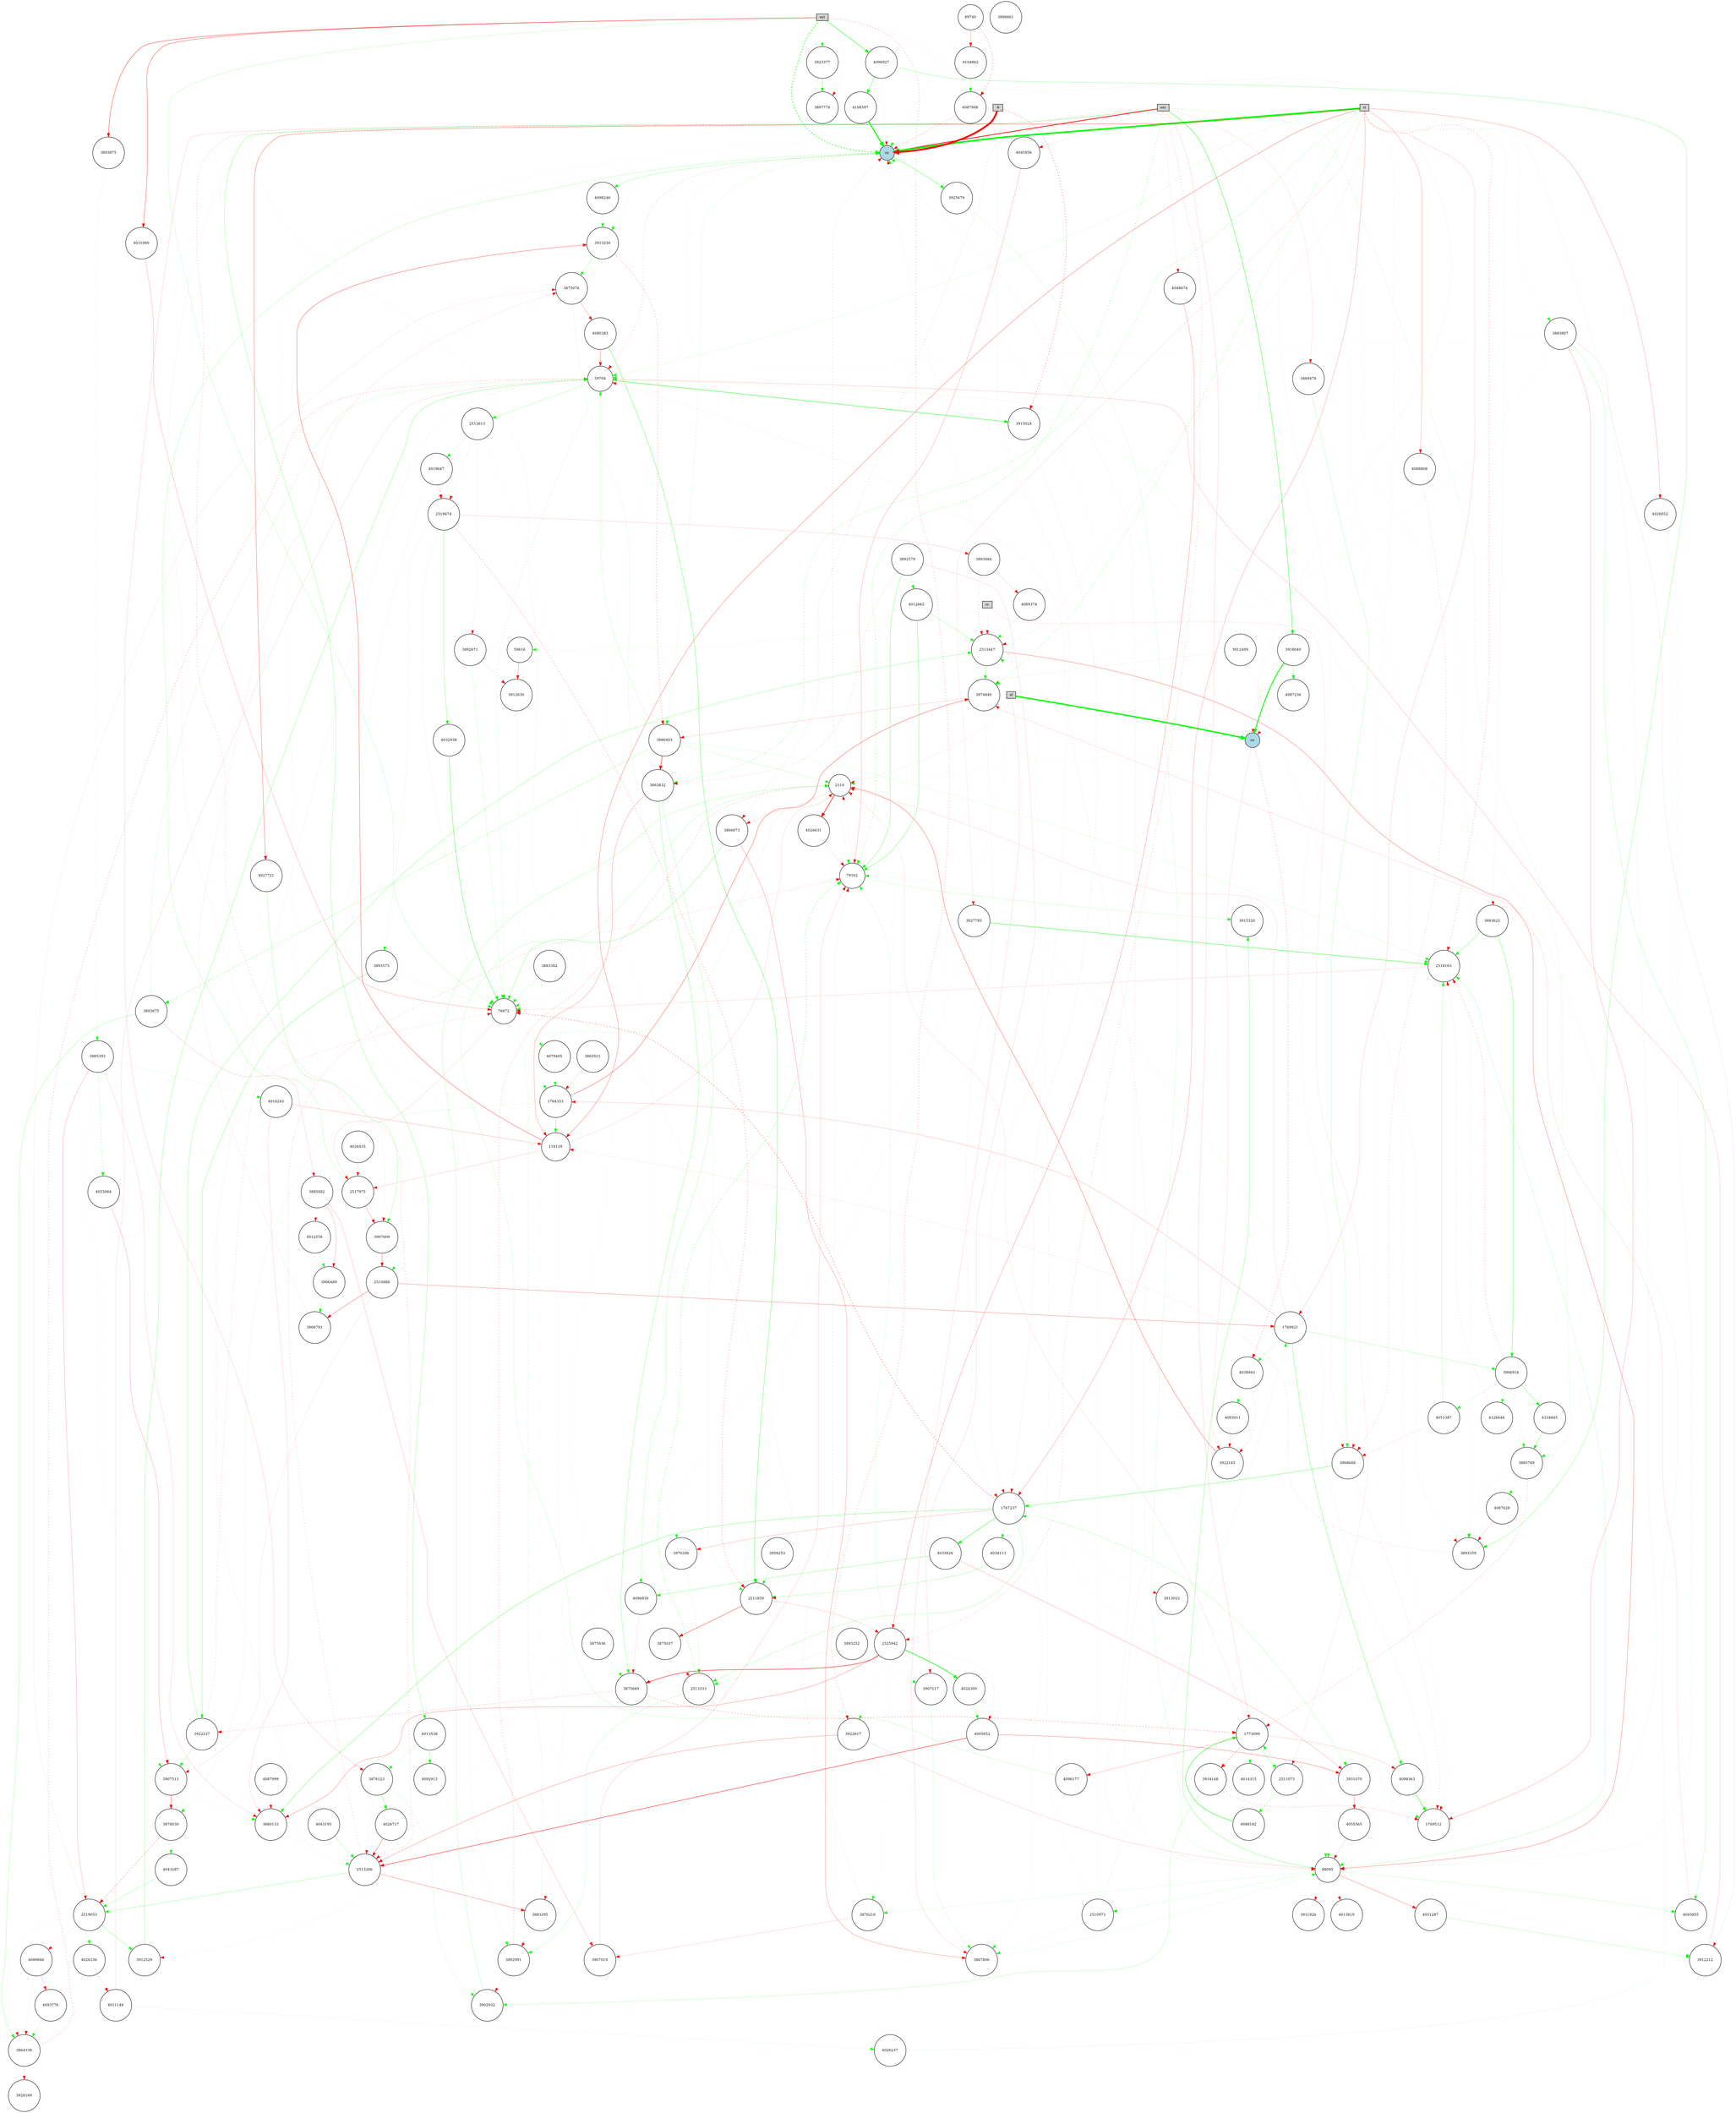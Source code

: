 digraph {
	node [fontsize=9 height=0.2 shape=circle width=0.2]
	ext [fillcolor=lightgray shape=box style=filled]
	eyt [fillcolor=lightgray shape=box style=filled]
	sf [fillcolor=lightgray shape=box style=filled]
	sl [fillcolor=lightgray shape=box style=filled]
	sr [fillcolor=lightgray shape=box style=filled]
	-6 [fillcolor=lightgray shape=box style=filled]
	ux [fillcolor=lightblue style=filled]
	uy [fillcolor=lightblue style=filled]
	1764353 [fillcolor=white style=filled]
	3893252 [fillcolor=white style=filled]
	2519053 [fillcolor=white style=filled]
	4012558 [fillcolor=white style=filled]
	4055565 [fillcolor=white style=filled]
	3913234 [fillcolor=white style=filled]
	3912212 [fillcolor=white style=filled]
	4043287 [fillcolor=white style=filled]
	3874840 [fillcolor=white style=filled]
	3907609 [fillcolor=white style=filled]
	4055064 [fillcolor=white style=filled]
	4089374 [fillcolor=white style=filled]
	4045855 [fillcolor=white style=filled]
	88095 [fillcolor=white style=filled]
	2513447 [fillcolor=white style=filled]
	1769512 [fillcolor=white style=filled]
	2510888 [fillcolor=white style=filled]
	1773099 [fillcolor=white style=filled]
	3907117 [fillcolor=white style=filled]
	3915320 [fillcolor=white style=filled]
	4034113 [fillcolor=white style=filled]
	2114 [fillcolor=white style=filled]
	4026435 [fillcolor=white style=filled]
	3886661 [fillcolor=white style=filled]
	4093011 [fillcolor=white style=filled]
	4031060 [fillcolor=white style=filled]
	3875936 [fillcolor=white style=filled]
	4087908 [fillcolor=white style=filled]
	3883622 [fillcolor=white style=filled]
	3928169 [fillcolor=white style=filled]
	3893359 [fillcolor=white style=filled]
	4016243 [fillcolor=white style=filled]
	3893875 [fillcolor=white style=filled]
	4012665 [fillcolor=white style=filled]
	2519674 [fillcolor=white style=filled]
	2510973 [fillcolor=white style=filled]
	4045956 [fillcolor=white style=filled]
	4011148 [fillcolor=white style=filled]
	89740 [fillcolor=white style=filled]
	2518163 [fillcolor=white style=filled]
	3867806 [fillcolor=white style=filled]
	4104862 [fillcolor=white style=filled]
	3970206 [fillcolor=white style=filled]
	3925679 [fillcolor=white style=filled]
	4096177 [fillcolor=white style=filled]
	3922617 [fillcolor=white style=filled]
	3876030 [fillcolor=white style=filled]
	4087999 [fillcolor=white style=filled]
	4026052 [fillcolor=white style=filled]
	3880133 [fillcolor=white style=filled]
	4098246 [fillcolor=white style=filled]
	3885769 [fillcolor=white style=filled]
	3918040 [fillcolor=white style=filled]
	3912409 [fillcolor=white style=filled]
	3875037 [fillcolor=white style=filled]
	59616 [fillcolor=white style=filled]
	3922145 [fillcolor=white style=filled]
	2511073 [fillcolor=white style=filled]
	2512613 [fillcolor=white style=filled]
	3906791 [fillcolor=white style=filled]
	3927785 [fillcolor=white style=filled]
	4014315 [fillcolor=white style=filled]
	3893484 [fillcolor=white style=filled]
	4126446 [fillcolor=white style=filled]
	4035826 [fillcolor=white style=filled]
	3911926 [fillcolor=white style=filled]
	2525942 [fillcolor=white style=filled]
	3866873 [fillcolor=white style=filled]
	4013819 [fillcolor=white style=filled]
	4334845 [fillcolor=white style=filled]
	4080383 [fillcolor=white style=filled]
	3892991 [fillcolor=white style=filled]
	3875076 [fillcolor=white style=filled]
	4026631 [fillcolor=white style=filled]
	3915024 [fillcolor=white style=filled]
	3864338 [fillcolor=white style=filled]
	3863832 [fillcolor=white style=filled]
	3876123 [fillcolor=white style=filled]
	3883295 [fillcolor=white style=filled]
	3883807 [fillcolor=white style=filled]
	4038943 [fillcolor=white style=filled]
	4048674 [fillcolor=white style=filled]
	3869478 [fillcolor=white style=filled]
	4079405 [fillcolor=white style=filled]
	4108597 [fillcolor=white style=filled]
	59704 [fillcolor=white style=filled]
	79162 [fillcolor=white style=filled]
	4098363 [fillcolor=white style=filled]
	3922237 [fillcolor=white style=filled]
	4096830 [fillcolor=white style=filled]
	3865921 [fillcolor=white style=filled]
	4089666 [fillcolor=white style=filled]
	3886403 [fillcolor=white style=filled]
	1767237 [fillcolor=white style=filled]
	3893575 [fillcolor=white style=filled]
	4027721 [fillcolor=white style=filled]
	4087628 [fillcolor=white style=filled]
	4093776 [fillcolor=white style=filled]
	3912529 [fillcolor=white style=filled]
	3885393 [fillcolor=white style=filled]
	3875669 [fillcolor=white style=filled]
	4051287 [fillcolor=white style=filled]
	4026717 [fillcolor=white style=filled]
	3913053 [fillcolor=white style=filled]
	3892579 [fillcolor=white style=filled]
	3906916 [fillcolor=white style=filled]
	118129 [fillcolor=white style=filled]
	2513266 [fillcolor=white style=filled]
	3883382 [fillcolor=white style=filled]
	4088182 [fillcolor=white style=filled]
	3876216 [fillcolor=white style=filled]
	4026237 [fillcolor=white style=filled]
	76672 [fillcolor=white style=filled]
	4096927 [fillcolor=white style=filled]
	3914148 [fillcolor=white style=filled]
	4032938 [fillcolor=white style=filled]
	3885482 [fillcolor=white style=filled]
	3893675 [fillcolor=white style=filled]
	3897774 [fillcolor=white style=filled]
	3923377 [fillcolor=white style=filled]
	2513333 [fillcolor=white style=filled]
	3912630 [fillcolor=white style=filled]
	3907513 [fillcolor=white style=filled]
	4043193 [fillcolor=white style=filled]
	3906489 [fillcolor=white style=filled]
	4051387 [fillcolor=white style=filled]
	3931070 [fillcolor=white style=filled]
	3892671 [fillcolor=white style=filled]
	4019647 [fillcolor=white style=filled]
	1769921 [fillcolor=white style=filled]
	4087236 [fillcolor=white style=filled]
	3907019 [fillcolor=white style=filled]
	3902932 [fillcolor=white style=filled]
	2517975 [fillcolor=white style=filled]
	4005852 [fillcolor=white style=filled]
	4026336 [fillcolor=white style=filled]
	4013538 [fillcolor=white style=filled]
	3868648 [fillcolor=white style=filled]
	4088808 [fillcolor=white style=filled]
	4024300 [fillcolor=white style=filled]
	3958253 [fillcolor=white style=filled]
	4092913 [fillcolor=white style=filled]
	2511859 [fillcolor=white style=filled]
	2512613 -> 3970206 [color=green penwidth=0.11798447496896401 style=dotted]
	1769921 -> 4098363 [color=green penwidth=0.5647151677073857 style=solid]
	3880133 -> 2513266 [color=green penwidth=0.10240747205730141 style=dotted]
	2510973 -> 1769921 [color=green penwidth=0.4161699446278029 style=dotted]
	3866873 -> 76672 [color=green penwidth=0.4210880952456465 style=solid]
	2512613 -> 4019647 [color=green penwidth=0.24127557604115238 style=solid]
	3892991 -> 2114 [color=red penwidth=0.5188474602447923 style=dotted]
	2517975 -> uy [color=green penwidth=0.26387277227977357 style=solid]
	3892991 -> 3902932 [color=red penwidth=0.18625159936038926 style=dotted]
	4035826 -> 3931070 [color=red penwidth=0.30288661840492404 style=solid]
	4013538 -> 4092913 [color=green penwidth=0.4253349268778738 style=solid]
	sl -> 88095 [color=green penwidth=0.35451080204248053 style=dotted]
	sl -> 4026052 [color=red penwidth=0.3600470446829038 style=solid]
	sl -> 118129 [color=red penwidth=0.5063608133430829 style=solid]
	4126446 -> 2518163 [color=red penwidth=0.27039098022555375 style=dotted]
	1769921 -> 3906916 [color=green penwidth=0.2997769905860199 style=solid]
	3875037 -> uy [color=green penwidth=0.1760214792090274 style=dotted]
	3907019 -> 79162 [color=red penwidth=0.21773695887646766 style=solid]
	sl -> 1769921 [color=red penwidth=0.2017406633524358 style=solid]
	3885393 -> 3907513 [color=green penwidth=0.19584911312138775 style=dotted]
	3931070 -> 88095 [color=green penwidth=0.22048883230870253 style=dotted]
	4096927 -> 4108597 [color=green penwidth=0.672812661861205 style=solid]
	uy -> uy [color=green penwidth=0.2031750739586237 style=solid]
	59616 -> 3912630 [color=red penwidth=0.46633973189630307 style=solid]
	1767237 -> 4035826 [color=green penwidth=0.7987050507473225 style=solid]
	4016243 -> 118129 [color=red penwidth=0.2719190634599016 style=solid]
	sl -> 3868648 [color=red penwidth=0.1290713140709548 style=dotted]
	2519053 -> 3912529 [color=green penwidth=0.39810537920278743 style=solid]
	4045855 -> 3874840 [color=red penwidth=0.15624796649156666 style=solid]
	3927785 -> 3912529 [color=red penwidth=0.15557239839432666 style=dotted]
	2519674 -> 3893575 [color=green penwidth=0.35829773170591195 style=dotted]
	4026052 -> 88095 [color=red penwidth=0.17670544043979552 style=dotted]
	3892671 -> 76672 [color=green penwidth=0.1981390074380484 style=solid]
	3876123 -> 4026717 [color=green penwidth=0.6015985418875484 style=solid]
	3886403 -> 3863832 [color=red penwidth=1.0259753189623877 style=solid]
	3863832 -> 4096830 [color=green penwidth=0.2714238477950727 style=solid]
	3885482 -> 3907019 [color=red penwidth=0.26605100979440766 style=solid]
	2525942 -> 4024300 [color=green penwidth=1.416070655842488 style=solid]
	-6 -> 1767237 [color=red penwidth=0.17379288372804352 style=dotted]
	uy -> 3925679 [color=green penwidth=0.606093109259712 style=solid]
	sl -> uy [color=green penwidth=4.123160914589312 style=solid]
	eyt -> 3893875 [color=red penwidth=0.7639668656450976 style=solid]
	3922237 -> 3907513 [color=green penwidth=0.27213915037193065 style=solid]
	118129 -> 3913234 [color=red penwidth=0.613670543626471 style=solid]
	3922237 -> 2513447 [color=green penwidth=0.37244825124693137 style=solid]
	4087999 -> 3880133 [color=red penwidth=0.13664161774517292 style=solid]
	3876216 -> 79162 [color=red penwidth=0.2401455821312922 style=dotted]
	3906916 -> 4051387 [color=green penwidth=0.17924339220291108 style=solid]
	4051387 -> 2518163 [color=green penwidth=0.2780259123666689 style=solid]
	4051287 -> 3912212 [color=green penwidth=0.26179372744170526 style=solid]
	2513266 -> 3883295 [color=red penwidth=0.45588821026793747 style=solid]
	3885769 -> 1773099 [color=red penwidth=0.48064555486456206 style=dotted]
	2511859 -> 2525942 [color=red penwidth=0.21361303010126168 style=solid]
	3893675 -> 59704 [color=green penwidth=0.19296320888790813 style=solid]
	3906916 -> 4334845 [color=green penwidth=0.5307731701110255 style=solid]
	3885393 -> 4016243 [color=green penwidth=0.1220331907453975 style=solid]
	3915024 -> 1767237 [color=red penwidth=0.2673811192253507 style=dotted]
	3922617 -> 88095 [color=red penwidth=0.19880846408523045 style=solid]
	4334845 -> 3885769 [color=green penwidth=0.5689004508581788 style=solid]
	1764353 -> 118129 [color=green penwidth=0.5097622327879643 style=solid]
	4026336 -> 4011148 [color=red penwidth=0.5092587995387016 style=dotted]
	3883807 -> 59704 [color=green penwidth=0.11719705219142146 style=dotted]
	2513266 -> 59704 [color=red penwidth=0.23025163918306366 style=dotted]
	sl -> 4027721 [color=red penwidth=0.5537197658563244 style=solid]
	sl -> 3874840 [color=green penwidth=0.6428428829278853 style=dotted]
	3883622 -> 2518163 [color=green penwidth=0.442357179359846 style=solid]
	3892579 -> 4012665 [color=green penwidth=0.2681807549824462 style=solid]
	1773099 -> 3914148 [color=red penwidth=0.9909859952266801 style=dotted]
	4043193 -> 2513266 [color=green penwidth=0.31683103060596485 style=solid]
	4080383 -> 2511859 [color=green penwidth=0.6345298539500586 style=solid]
	3876030 -> 4043287 [color=green penwidth=0.11662816006467681 style=dotted]
	2525942 -> 3922617 [color=green penwidth=0.21377655356180783 style=dotted]
	ext -> 2525942 [color=red penwidth=0.4230939913375915 style=dotted]
	88095 -> 3911926 [color=red penwidth=0.17048040076145124 style=dotted]
	89740 -> 4087908 [color=red penwidth=0.7949572009264944 style=dotted]
	2512613 -> 2519674 [color=red penwidth=0.293081176734744 style=dotted]
	118129 -> 2517975 [color=red penwidth=0.19568654620184472 style=solid]
	3893575 -> 76672 [color=green penwidth=0.39970175817461706 style=dotted]
	sl -> 2513447 [color=red penwidth=0.2198441941993775 style=dotted]
	4011148 -> 59704 [color=red penwidth=0.1529380778920048 style=solid]
	1764353 -> 3876030 [color=green penwidth=0.4128360038686385 style=dotted]
	2525942 -> 3875669 [color=red penwidth=1.053019863575481 style=solid]
	4055064 -> 3907513 [color=red penwidth=0.35909118863631695 style=solid]
	1773099 -> 4096177 [color=red penwidth=0.2970369388548595 style=solid]
	3893484 -> uy [color=red penwidth=0.15469491398967786 style=dotted]
	1773099 -> 1769512 [color=green penwidth=0.43374746549755105 style=dotted]
	3913053 -> 88095 [color=green penwidth=0.2051053632508041 style=dotted]
	sl -> 3883622 [color=red penwidth=0.19838166186293377 style=dotted]
	3892671 -> 3912630 [color=red penwidth=0.4085801711449165 style=dotted]
	2513333 -> 3892991 [color=green penwidth=0.22915780720118076 style=solid]
	1767237 -> 76672 [color=red penwidth=0.9877603224876879 style=dotted]
	2519674 -> 4032938 [color=green penwidth=0.44774128538287217 style=solid]
	2511859 -> 76672 [color=red penwidth=0.22238659468119648 style=dotted]
	3912630 -> 76672 [color=green penwidth=0.3054134878665134 style=dotted]
	sl -> 2518163 [color=red penwidth=0.5503482051777806 style=dotted]
	2517975 -> 3907609 [color=red penwidth=0.42045400309468806 style=solid]
	ext -> 3876123 [color=red penwidth=0.199762972172097 style=solid]
	4098246 -> 3913234 [color=green penwidth=0.2264275606101078 style=solid]
	3876123 -> 2513266 [color=red penwidth=0.22976753983819287 style=dotted]
	3906916 -> 4126446 [color=green penwidth=0.19151308633253866 style=solid]
	3918040 -> 4087236 [color=green penwidth=0.4456928205723092 style=solid]
	2510888 -> 3906791 [color=red penwidth=0.5421835248433108 style=solid]
	3865921 -> 1764353 [color=red penwidth=0.192514262781522 style=solid]
	89740 -> uy [color=green penwidth=0.21649381672805293 style=dotted]
	4013538 -> 3876123 [color=green penwidth=0.1513080736896386 style=solid]
	4096927 -> uy [color=red penwidth=0.12015835563851063 style=dotted]
	1769921 -> 2114 [color=red penwidth=0.13872315368366325 style=solid]
	uy -> 59704 [color=red penwidth=0.42679084100419895 style=dotted]
	3927785 -> 2518163 [color=green penwidth=0.8621415235038591 style=solid]
	1767237 -> 1767237 [color=green penwidth=0.24375321113012438 style=dotted]
	3912409 -> 3874840 [color=red penwidth=0.25754640774221843 style=dotted]
	sf -> 2511859 [color=green penwidth=0.13327950996533955 style=dotted]
	3875076 -> 4080383 [color=red penwidth=0.3708371410012128 style=solid]
	2114 -> 79162 [color=green penwidth=0.39096613389271917 style=dotted]
	uy -> 3886403 [color=green penwidth=0.4940800146711498 style=dotted]
	4005852 -> 3931070 [color=red penwidth=0.5040250903216252 style=solid]
	2511859 -> 3875037 [color=red penwidth=0.6928721833572895 style=solid]
	3906489 -> 3906791 [color=green penwidth=0.5805538315463447 style=dotted]
	118129 -> 2114 [color=red penwidth=0.1521412244234041 style=solid]
	4045956 -> 79162 [color=red penwidth=0.33227043212249774 style=solid]
	2513266 -> 2519053 [color=green penwidth=0.3746920986781057 style=solid]
	3883807 -> 3874840 [color=green penwidth=0.15328793329897128 style=dotted]
	4032938 -> 76672 [color=green penwidth=0.7214795691099357 style=solid]
	3918040 -> ux [color=green penwidth=2.12752147656191 style=solid]
	sl -> 3907609 [color=red penwidth=0.21029994380435635 style=dotted]
	1767237 -> 3970206 [color=red penwidth=0.28371284239110706 style=solid]
	59704 -> 76672 [color=green penwidth=0.5003230160614973 style=dotted]
	3907513 -> 3876030 [color=red penwidth=0.638435404012654 style=solid]
	3875037 -> 2513333 [color=red penwidth=0.1551207739117147 style=dotted]
	3885482 -> 3906489 [color=red penwidth=0.35700609699157027 style=solid]
	79162 -> 2114 [color=red penwidth=0.15800197008107608 style=dotted]
	sr -> 2513447 [color=red penwidth=0.23688655391593147 style=dotted]
	ext -> 76672 [color=green penwidth=0.30690765926674657 style=dotted]
	3876216 -> 3907019 [color=red penwidth=0.1956087549286302 style=solid]
	4019647 -> 3892991 [color=green penwidth=0.3046386813632325 style=dotted]
	3892579 -> 3863832 [color=red penwidth=0.3808498005844432 style=dotted]
	4026717 -> 2513266 [color=red penwidth=0.587844728594864 style=solid]
	88095 -> 2518163 [color=green penwidth=0.23296605624868513 style=solid]
	2519053 -> 4089666 [color=red penwidth=0.28436436655303654 style=dotted]
	88095 -> 4013819 [color=red penwidth=0.13929712122476165 style=dotted]
	3886403 -> 2518163 [color=green penwidth=0.13131071565826574 style=solid]
	3885393 -> 2519053 [color=red penwidth=0.3245221560591701 style=solid]
	4035826 -> 4096830 [color=green penwidth=0.4277823855229088 style=solid]
	4026631 -> 79162 [color=red penwidth=0.5427294333764607 style=dotted]
	3863832 -> 118129 [color=red penwidth=0.3836904695092036 style=solid]
	3886403 -> 3893675 [color=green penwidth=0.9063119204366084 style=dotted]
	88095 -> 3876216 [color=green penwidth=0.44167062169158566 style=dotted]
	88095 -> 59704 [color=red penwidth=0.22872831798036625 style=dotted]
	eyt -> 76672 [color=green penwidth=0.23704898815502337 style=solid]
	4011148 -> 4026237 [color=green penwidth=0.3145808914076163 style=dotted]
	4104862 -> 4087908 [color=green penwidth=0.26121457971847417 style=solid]
	3863832 -> 3875669 [color=green penwidth=0.42912620668291745 style=solid]
	3883382 -> 76672 [color=green penwidth=0.20560754496115285 style=solid]
	3931070 -> 4055565 [color=red penwidth=0.48222807661794476 style=solid]
	3922145 -> 2114 [color=red penwidth=0.5773158654938554 style=solid]
	1764353 -> 3874840 [color=red penwidth=0.6171658046858308 style=solid]
	3875936 -> 3875669 [color=green penwidth=0.2010481193001974 style=solid]
	4026237 -> 59704 [color=green penwidth=0.10187424677107632 style=solid]
	3875076 -> 2511859 [color=green penwidth=0.1204099002473191 style=solid]
	3885769 -> 3893359 [color=green penwidth=0.29693741944705293 style=dotted]
	3922617 -> 2513266 [color=red penwidth=0.4060789537649587 style=solid]
	4012558 -> 3906489 [color=green penwidth=0.13027256087188055 style=solid]
	1767237 -> 3931070 [color=green penwidth=0.23049102507319383 style=solid]
	2510973 -> uy [color=green penwidth=0.13265678138455342 style=dotted]
	2114 -> 3866873 [color=red penwidth=0.1919355829436007 style=solid]
	2525942 -> 4005852 [color=red penwidth=0.2322904077039961 style=dotted]
	eyt -> 3922617 [color=red penwidth=0.5492949833211037 style=dotted]
	sl -> 4088808 [color=red penwidth=0.34618210418826423 style=solid]
	ext -> 3869478 [color=red penwidth=0.13665343386273737 style=solid]
	4005852 -> 2513266 [color=red penwidth=0.9539818199081074 style=solid]
	3902932 -> 2114 [color=green penwidth=0.2672829094259219 style=solid]
	1773099 -> 2114 [color=red penwidth=0.12579805621176526 style=solid]
	3893875 -> 3885393 [color=green penwidth=0.24654794899308724 style=dotted]
	sl -> 3927785 [color=red penwidth=0.12758999554253433 style=solid]
	4096927 -> 3893359 [color=green penwidth=0.3945794767290971 style=solid]
	1769921 -> 1764353 [color=red penwidth=0.25247836810442315 style=solid]
	59704 -> 3915024 [color=green penwidth=0.9423812532791676 style=solid]
	sf -> 3867806 [color=red penwidth=0.1739673999090415 style=solid]
	3885393 -> 4055064 [color=green penwidth=0.7282780975793867 style=dotted]
	1773099 -> 2511073 [color=green penwidth=0.41223366682336704 style=solid]
	2513447 -> 88095 [color=red penwidth=0.5018102519851837 style=solid]
	ux -> 4038943 [color=red penwidth=0.6162159099989767 style=dotted]
	76672 -> 4079405 [color=green penwidth=0.1486022094082746 style=solid]
	2519674 -> 3893484 [color=red penwidth=0.19713482390121323 style=solid]
	ux -> 3922145 [color=red penwidth=0.14336550590635416 style=solid]
	4079405 -> 1764353 [color=green penwidth=0.14514136500929387 style=solid]
	4087628 -> 3893359 [color=red penwidth=0.2497494386841985 style=solid]
	2512613 -> 3892671 [color=red penwidth=0.18498949230553144 style=dotted]
	eyt -> ux [color=red penwidth=0.19846282237244794 style=dotted]
	3912212 -> 59704 [color=red penwidth=0.24593764271454774 style=solid]
	2510888 -> 1769921 [color=red penwidth=0.45588806198433895 style=solid]
	3893484 -> 2513447 [color=red penwidth=0.44708198940401744 style=dotted]
	3886403 -> 59704 [color=green penwidth=0.21758900878867476 style=solid]
	4019647 -> 2519674 [color=red penwidth=0.9286860919922597 style=dotted]
	4096177 -> 2114 [color=green penwidth=0.21181824222901718 style=solid]
	3885482 -> 4012558 [color=red penwidth=0.11408723532410826 style=dotted]
	4088182 -> 1773099 [color=green penwidth=0.9602372637095004 style=solid]
	4093011 -> 3922145 [color=red penwidth=0.22998870094078527 style=solid]
	4087908 -> uy [color=red penwidth=0.17110104190475006 style=solid]
	3883295 -> 3892991 [color=red penwidth=0.3693882514699768 style=dotted]
	1769921 -> 4038943 [color=green penwidth=0.22855365334336417 style=solid]
	2114 -> 4026631 [color=red penwidth=1.3227041012534706 style=solid]
	3893675 -> 3885482 [color=red penwidth=0.19897710602791704 style=solid]
	3913234 -> 3886403 [color=red penwidth=0.6029698685271633 style=dotted]
	2510973 -> 3867806 [color=green penwidth=0.3352222273949993 style=dotted]
	4089374 -> 2513447 [color=green penwidth=0.15954031995147114 style=solid]
	3925679 -> 88095 [color=green penwidth=0.17327712883547144 style=solid]
	4012665 -> 79162 [color=green penwidth=0.5357140890662879 style=solid]
	3868648 -> 1769512 [color=red penwidth=0.3144273760845553 style=dotted]
	3883295 -> 2114 [color=green penwidth=0.5092127010493677 style=dotted]
	3893575 -> 3922237 [color=green penwidth=0.44547355190285787 style=solid]
	3868648 -> 1767237 [color=green penwidth=0.5891836841038296 style=solid]
	1767237 -> 3913053 [color=red penwidth=0.11389604394053772 style=dotted]
	4038943 -> 3922145 [color=red penwidth=0.3316526987560616 style=dotted]
	sl -> 1767237 [color=red penwidth=0.36212384847705026 style=solid]
	79162 -> 3915320 [color=green penwidth=0.2029393544719822 style=solid]
	3886403 -> 2114 [color=green penwidth=0.20306826087427446 style=solid]
	2513333 -> 79162 [color=green penwidth=0.8885882310328177 style=dotted]
	1773099 -> 4014315 [color=green penwidth=0.27534659677152773 style=dotted]
	-6 -> uy [color=red penwidth=4.615231425586457 style=solid]
	3914148 -> 1769512 [color=red penwidth=0.5377670018152603 style=dotted]
	4012665 -> 2513447 [color=green penwidth=0.3065310285164137 style=solid]
	4098363 -> 1769512 [color=green penwidth=0.9894073196900622 style=solid]
	3893484 -> 4089374 [color=red penwidth=0.1782939818423504 style=solid]
	3958253 -> 2511859 [color=green penwidth=0.2210423552163202 style=solid]
	3893252 -> 2513333 [color=green penwidth=0.4250211085885528 style=dotted]
	3892579 -> 79162 [color=green penwidth=0.5061287430846486 style=solid]
	4016243 -> 3880133 [color=red penwidth=0.1897550326097504 style=solid]
	uy -> 88095 [color=red penwidth=0.21250105950298837 style=dotted]
	88095 -> 2510973 [color=green penwidth=0.5661426574393758 style=dotted]
	1767237 -> 2511859 [color=red penwidth=0.21526854367588077 style=dotted]
	sf -> 2114 [color=red penwidth=0.3093189972720676 style=dotted]
	1767237 -> 2513333 [color=green penwidth=0.2811622225612698 style=solid]
	-6 -> 3915024 [color=red penwidth=0.8942095146187493 style=dotted]
	88095 -> 4045855 [color=green penwidth=0.2151293618793949 style=solid]
	ext -> 1769512 [color=red penwidth=0.11284726735913504 style=dotted]
	sl -> 2510888 [color=green penwidth=0.21862778079592055 style=dotted]
	1767237 -> 3867806 [color=green penwidth=0.26173419011387244 style=dotted]
	4048674 -> 2525942 [color=red penwidth=0.4065389428095746 style=solid]
	3867806 -> 88095 [color=green penwidth=0.1096534443774945 style=solid]
	1767237 -> 4034113 [color=green penwidth=0.2957976572667984 style=solid]
	2511073 -> 1773099 [color=green penwidth=0.4850310378271919 style=dotted]
	eyt -> uy [color=green penwidth=2.310337191213541 style=dotted]
	2511073 -> 4088182 [color=green penwidth=0.26749575102631096 style=solid]
	3892579 -> 3907117 [color=red penwidth=0.1619976322315413 style=solid]
	59704 -> 2512613 [color=green penwidth=0.275779554049043 style=solid]
	3922237 -> 76672 [color=red penwidth=0.3937720867829567 style=dotted]
	118129 -> 3883295 [color=red penwidth=0.13205610467282908 style=dotted]
	4034113 -> 2511859 [color=green penwidth=0.3289505551883495 style=solid]
	88095 -> 3915320 [color=green penwidth=0.4504197211391119 style=solid]
	1773099 -> 4098363 [color=red penwidth=0.20827508044732196 style=solid]
	eyt -> 4096927 [color=green penwidth=0.9386832357865621 style=solid]
	3876030 -> 2519053 [color=red penwidth=0.884061953876385 style=dotted]
	89740 -> 4104862 [color=red penwidth=0.3508021172458031 style=solid]
	2510888 -> 3907513 [color=red penwidth=0.12414121079621712 style=solid]
	3970206 -> 2513333 [color=green penwidth=0.5268125403660727 style=dotted]
	4089666 -> 3864338 [color=red penwidth=0.2869260728362669 style=dotted]
	4026435 -> 2517975 [color=red penwidth=0.22053672745918784 style=solid]
	2525942 -> 79162 [color=green penwidth=0.1647058256795746 style=solid]
	sl -> 3883807 [color=green penwidth=0.20940105189811753 style=dotted]
	2114 -> uy [color=red penwidth=0.31527398051205846 style=dotted]
	3906791 -> 3875076 [color=red penwidth=0.10596158931371534 style=solid]
	uy -> 4098246 [color=green penwidth=0.3481322781016517 style=solid]
	3864338 -> 3928169 [color=red penwidth=0.41641215155245925 style=dotted]
	ext -> 2513266 [color=red penwidth=0.44911387563760097 style=dotted]
	ext -> 3918040 [color=green penwidth=0.8490144601941788 style=solid]
	4087236 -> ux [color=red penwidth=0.10247447747399596 style=dotted]
	76672 -> 1764353 [color=green penwidth=0.3253218805918944 style=dotted]
	3869478 -> 3868648 [color=green penwidth=0.250008482122258 style=solid]
	3907513 -> 3880133 [color=green penwidth=0.23906305485248777 style=dotted]
	3874840 -> 1767237 [color=red penwidth=0.20369292539759387 style=dotted]
	sf -> ux [color=green penwidth=3.4813590293999512 style=solid]
	88095 -> 3912212 [color=green penwidth=0.1324381746428972 style=dotted]
	ext -> 4045956 [color=red penwidth=0.3395018678834313 style=dotted]
	3885769 -> 4087628 [color=green penwidth=0.17026181176320432 style=dotted]
	sr -> 2511073 [color=red penwidth=0.12030158922164239 style=solid]
	3866873 -> 3867806 [color=red penwidth=0.3991556020958731 style=solid]
	3906916 -> 2518163 [color=red penwidth=0.505290341414304 style=dotted]
	2519053 -> 3875076 [color=red penwidth=0.10263200152790138 style=solid]
	ext -> 79162 [color=green penwidth=0.7656882056073117 style=dotted]
	ext -> 3866873 [color=red penwidth=0.3255591926927446 style=dotted]
	3893359 -> 118129 [color=red penwidth=0.3494966655539258 style=dotted]
	4024300 -> 4005852 [color=green penwidth=0.35715999646622265 style=solid]
	ext -> 4013538 [color=green penwidth=0.41069548906004116 style=solid]
	1769512 -> 79162 [color=green penwidth=0.3534906955382259 style=dotted]
	3914148 -> 3902932 [color=green penwidth=0.26669185243262566 style=solid]
	3885393 -> 3880133 [color=red penwidth=0.18414784826344227 style=solid]
	1767237 -> 88095 [color=green penwidth=0.15214012910699037 style=dotted]
	3906916 -> 3885769 [color=green penwidth=0.3170668468432879 style=dotted]
	2525942 -> 3876216 [color=green penwidth=0.10887503885509897 style=dotted]
	4096830 -> 3875669 [color=red penwidth=0.15847722672253067 style=solid]
	eyt -> 3897774 [color=red penwidth=0.17811600044770265 style=dotted]
	4108597 -> uy [color=green penwidth=2.7050814321510837 style=solid]
	ext -> 3885769 [color=green penwidth=0.4747609656984033 style=dotted]
	3875669 -> 3922237 [color=red penwidth=0.5332409518424298 style=dotted]
	3912529 -> 59704 [color=green penwidth=0.43570301831685243 style=solid]
	2525942 -> 3880133 [color=red penwidth=0.4244444417973341 style=solid]
	sl -> 59704 [color=green penwidth=0.4813170896433473 style=dotted]
	3876123 -> 3902932 [color=green penwidth=0.16352627577970974 style=solid]
	ext -> 4048674 [color=red penwidth=0.10832729151002571 style=solid]
	4031060 -> 76672 [color=red penwidth=0.3292809181418619 style=solid]
	uy -> 3913234 [color=green penwidth=0.2682452250264908 style=dotted]
	3893675 -> 3864338 [color=green penwidth=0.3419335753722959 style=solid]
	4055565 -> 88095 [color=red penwidth=0.18661561913396274 style=solid]
	3923377 -> 3897774 [color=green penwidth=0.5692922240876118 style=solid]
	3883807 -> 4045855 [color=green penwidth=0.2617375512494733 style=solid]
	3883622 -> 3906916 [color=green penwidth=0.5913784895661433 style=solid]
	3883807 -> 1769512 [color=red penwidth=0.31378637683448696 style=solid]
	3864338 -> 59704 [color=red penwidth=0.5589245063653504 style=dotted]
	4089666 -> 4093776 [color=red penwidth=0.24099122111370017 style=solid]
	2513266 -> 79162 [color=red penwidth=0.4136361698376495 style=dotted]
	3893252 -> 3907117 [color=green penwidth=0.14679428544433562 style=dotted]
	3912409 -> 3893359 [color=red penwidth=0.1667062500286377 style=dotted]
	2518163 -> 76672 [color=red penwidth=0.15839358660329544 style=solid]
	76672 -> 2517975 [color=red penwidth=0.1654678120149791 style=solid]
	sr -> 59616 [color=green penwidth=0.26741609024678226 style=dotted]
	2519053 -> 3864338 [color=red penwidth=0.1309368084898725 style=dotted]
	ext -> 3893359 [color=green penwidth=0.21334247877756812 style=dotted]
	1767237 -> 3880133 [color=green penwidth=0.519351671942956 style=solid]
	2519674 -> 76672 [color=green penwidth=0.38862587880477206 style=dotted]
	3874840 -> 3886403 [color=red penwidth=0.21597418077291788 style=solid]
	4088808 -> 3868648 [color=red penwidth=0.4093052141491992 style=dotted]
	3875669 -> 1773099 [color=red penwidth=0.8134930532779147 style=dotted]
	3907117 -> 3867806 [color=green penwidth=0.19432314857712663 style=solid]
	2519674 -> 2511859 [color=red penwidth=0.6586617294949092 style=dotted]
	ux -> 2114 [color=green penwidth=0.19104282962749783 style=dotted]
	sl -> 3863832 [color=green penwidth=0.7081041430576678 style=dotted]
	2510973 -> 2513447 [color=green penwidth=0.25072123028169874 style=dotted]
	4038943 -> 4093011 [color=green penwidth=0.16138190840825561 style=solid]
	2513447 -> 3874840 [color=green penwidth=0.4753692520094738 style=solid]
	ext -> uy [color=red penwidth=1.817852511962765 style=solid]
	ext -> 3868648 [color=red penwidth=0.1721532877650375 style=dotted]
	3883807 -> 3912212 [color=red penwidth=0.12491389477355785 style=solid]
	4080383 -> 59704 [color=red penwidth=0.519590082964335 style=solid]
	4027721 -> 3907609 [color=green penwidth=0.332605897162661 style=solid]
	2519053 -> 4026336 [color=green penwidth=0.3812618721978537 style=dotted]
	3915320 -> 2518163 [color=green penwidth=0.2328159536650673 style=dotted]
	eyt -> 4031060 [color=red penwidth=0.6629676370017346 style=solid]
	ext -> 1773099 [color=red penwidth=0.1864691698281274 style=solid]
	eyt -> 3923377 [color=green penwidth=0.20775190926002635 style=dotted]
	3913234 -> 3875076 [color=green penwidth=0.360556985791746 style=solid]
	4051387 -> 3868648 [color=red penwidth=0.11109983482271314 style=solid]
	3907609 -> 2510888 [color=red penwidth=0.570058077323294 style=solid]
	4043287 -> 2519053 [color=green penwidth=0.3125858495697954 style=solid]
	4093776 -> 3864338 [color=green penwidth=0.20080234004948316 style=solid]
	88095 -> 4051287 [color=red penwidth=0.43873555248675 style=solid]
}
